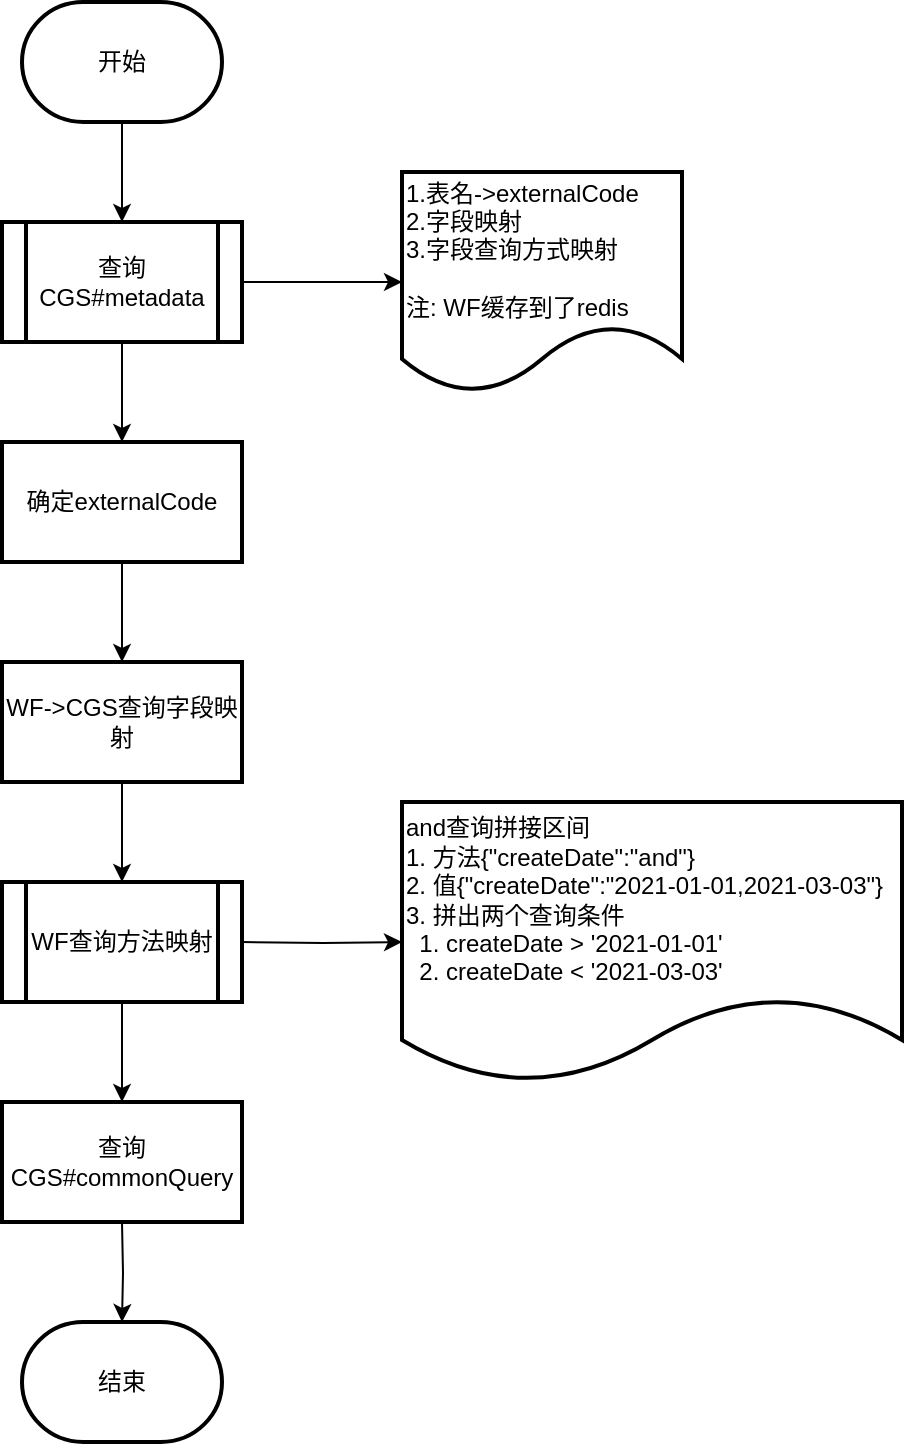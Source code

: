 <mxfile version="13.9.9" type="device"><diagram id="C5RBs43oDa-KdzZeNtuy" name="Page-1"><mxGraphModel dx="1086" dy="926" grid="1" gridSize="10" guides="1" tooltips="1" connect="1" arrows="1" fold="1" page="1" pageScale="1" pageWidth="827" pageHeight="1169" background="none" math="0" shadow="0"><root><mxCell id="WIyWlLk6GJQsqaUBKTNV-0"/><mxCell id="WIyWlLk6GJQsqaUBKTNV-1" parent="WIyWlLk6GJQsqaUBKTNV-0"/><mxCell id="3m2jBRs_Up-yIuS5WpLg-2" value="" style="edgeStyle=orthogonalEdgeStyle;rounded=0;orthogonalLoop=1;jettySize=auto;html=1;" parent="WIyWlLk6GJQsqaUBKTNV-1" source="3m2jBRs_Up-yIuS5WpLg-0" target="3m2jBRs_Up-yIuS5WpLg-1" edge="1"><mxGeometry relative="1" as="geometry"/></mxCell><mxCell id="3m2jBRs_Up-yIuS5WpLg-0" value="开始" style="strokeWidth=2;html=1;shape=mxgraph.flowchart.terminator;whiteSpace=wrap;" parent="WIyWlLk6GJQsqaUBKTNV-1" vertex="1"><mxGeometry x="180" y="90" width="100" height="60" as="geometry"/></mxCell><mxCell id="3m2jBRs_Up-yIuS5WpLg-4" value="" style="edgeStyle=orthogonalEdgeStyle;rounded=0;orthogonalLoop=1;jettySize=auto;html=1;" parent="WIyWlLk6GJQsqaUBKTNV-1" source="3m2jBRs_Up-yIuS5WpLg-1" target="3m2jBRs_Up-yIuS5WpLg-3" edge="1"><mxGeometry relative="1" as="geometry"/></mxCell><mxCell id="3m2jBRs_Up-yIuS5WpLg-23" value="" style="edgeStyle=orthogonalEdgeStyle;rounded=0;orthogonalLoop=1;jettySize=auto;html=1;" parent="WIyWlLk6GJQsqaUBKTNV-1" source="3m2jBRs_Up-yIuS5WpLg-1" target="3m2jBRs_Up-yIuS5WpLg-22" edge="1"><mxGeometry relative="1" as="geometry"/></mxCell><mxCell id="3m2jBRs_Up-yIuS5WpLg-1" value="查询&lt;br&gt;CGS#metadata" style="shape=process;whiteSpace=wrap;html=1;backgroundOutline=1;strokeWidth=2;" parent="WIyWlLk6GJQsqaUBKTNV-1" vertex="1"><mxGeometry x="170" y="200" width="120" height="60" as="geometry"/></mxCell><mxCell id="3m2jBRs_Up-yIuS5WpLg-6" value="" style="edgeStyle=orthogonalEdgeStyle;rounded=0;orthogonalLoop=1;jettySize=auto;html=1;" parent="WIyWlLk6GJQsqaUBKTNV-1" source="3m2jBRs_Up-yIuS5WpLg-3" target="3m2jBRs_Up-yIuS5WpLg-5" edge="1"><mxGeometry relative="1" as="geometry"/></mxCell><mxCell id="3m2jBRs_Up-yIuS5WpLg-3" value="确定externalCode" style="whiteSpace=wrap;html=1;strokeWidth=2;" parent="WIyWlLk6GJQsqaUBKTNV-1" vertex="1"><mxGeometry x="170" y="310" width="120" height="60" as="geometry"/></mxCell><mxCell id="3m2jBRs_Up-yIuS5WpLg-25" value="" style="edgeStyle=orthogonalEdgeStyle;rounded=0;orthogonalLoop=1;jettySize=auto;html=1;" parent="WIyWlLk6GJQsqaUBKTNV-1" source="3m2jBRs_Up-yIuS5WpLg-5" target="3m2jBRs_Up-yIuS5WpLg-24" edge="1"><mxGeometry relative="1" as="geometry"/></mxCell><mxCell id="3m2jBRs_Up-yIuS5WpLg-5" value="WF-&amp;gt;CGS查询字段映射" style="whiteSpace=wrap;html=1;strokeWidth=2;" parent="WIyWlLk6GJQsqaUBKTNV-1" vertex="1"><mxGeometry x="170" y="420" width="120" height="60" as="geometry"/></mxCell><mxCell id="3m2jBRs_Up-yIuS5WpLg-21" value="" style="edgeStyle=orthogonalEdgeStyle;rounded=0;orthogonalLoop=1;jettySize=auto;html=1;" parent="WIyWlLk6GJQsqaUBKTNV-1" target="3m2jBRs_Up-yIuS5WpLg-20" edge="1"><mxGeometry relative="1" as="geometry"><mxPoint x="290" y="560" as="sourcePoint"/></mxGeometry></mxCell><mxCell id="3m2jBRs_Up-yIuS5WpLg-14" style="edgeStyle=orthogonalEdgeStyle;rounded=0;orthogonalLoop=1;jettySize=auto;html=1;" parent="WIyWlLk6GJQsqaUBKTNV-1" target="3m2jBRs_Up-yIuS5WpLg-13" edge="1"><mxGeometry relative="1" as="geometry"><mxPoint x="230" y="700" as="sourcePoint"/></mxGeometry></mxCell><mxCell id="3m2jBRs_Up-yIuS5WpLg-13" value="结束" style="strokeWidth=2;html=1;shape=mxgraph.flowchart.terminator;whiteSpace=wrap;" parent="WIyWlLk6GJQsqaUBKTNV-1" vertex="1"><mxGeometry x="180" y="750" width="100" height="60" as="geometry"/></mxCell><mxCell id="3m2jBRs_Up-yIuS5WpLg-20" value="&lt;div&gt;and查询拼接区间&lt;/div&gt;&lt;div&gt;1. 方法{&quot;createDate&quot;:&quot;and&quot;}&lt;/div&gt;&lt;div&gt;2. 值{&quot;createDate&quot;:&quot;2021-01-01,2021-03-03&quot;}&lt;/div&gt;&lt;div&gt;3. 拼出两个查询条件&lt;/div&gt;&lt;div&gt;&amp;nbsp; 1. createDate &amp;gt; '2021-01-01'&lt;/div&gt;&lt;div&gt;&amp;nbsp; 2. createDate &amp;lt; '2021-03-03'&lt;/div&gt;" style="shape=document;whiteSpace=wrap;html=1;boundedLbl=1;strokeWidth=2;align=left;" parent="WIyWlLk6GJQsqaUBKTNV-1" vertex="1"><mxGeometry x="370" y="490" width="250" height="140" as="geometry"/></mxCell><mxCell id="3m2jBRs_Up-yIuS5WpLg-22" value="&lt;div&gt;1.表名-&amp;gt;externalCode&lt;/div&gt;&lt;div&gt;2.字段映射&lt;/div&gt;&lt;div&gt;3.字段查询方式映射&lt;/div&gt;&lt;div&gt;&lt;br&gt;&lt;/div&gt;&lt;div&gt;注: WF缓存到了redis&lt;/div&gt;" style="shape=document;whiteSpace=wrap;html=1;boundedLbl=1;strokeWidth=2;align=left;" parent="WIyWlLk6GJQsqaUBKTNV-1" vertex="1"><mxGeometry x="370" y="175" width="140" height="110" as="geometry"/></mxCell><mxCell id="3m2jBRs_Up-yIuS5WpLg-27" value="" style="edgeStyle=orthogonalEdgeStyle;rounded=0;orthogonalLoop=1;jettySize=auto;html=1;" parent="WIyWlLk6GJQsqaUBKTNV-1" source="3m2jBRs_Up-yIuS5WpLg-24" target="3m2jBRs_Up-yIuS5WpLg-26" edge="1"><mxGeometry relative="1" as="geometry"/></mxCell><mxCell id="3m2jBRs_Up-yIuS5WpLg-24" value="WF查询方法映射" style="shape=process;whiteSpace=wrap;html=1;backgroundOutline=1;strokeWidth=2;" parent="WIyWlLk6GJQsqaUBKTNV-1" vertex="1"><mxGeometry x="170" y="530" width="120" height="60" as="geometry"/></mxCell><mxCell id="3m2jBRs_Up-yIuS5WpLg-26" value="查询CGS#commonQuery" style="whiteSpace=wrap;html=1;strokeWidth=2;" parent="WIyWlLk6GJQsqaUBKTNV-1" vertex="1"><mxGeometry x="170" y="640" width="120" height="60" as="geometry"/></mxCell></root></mxGraphModel></diagram></mxfile>